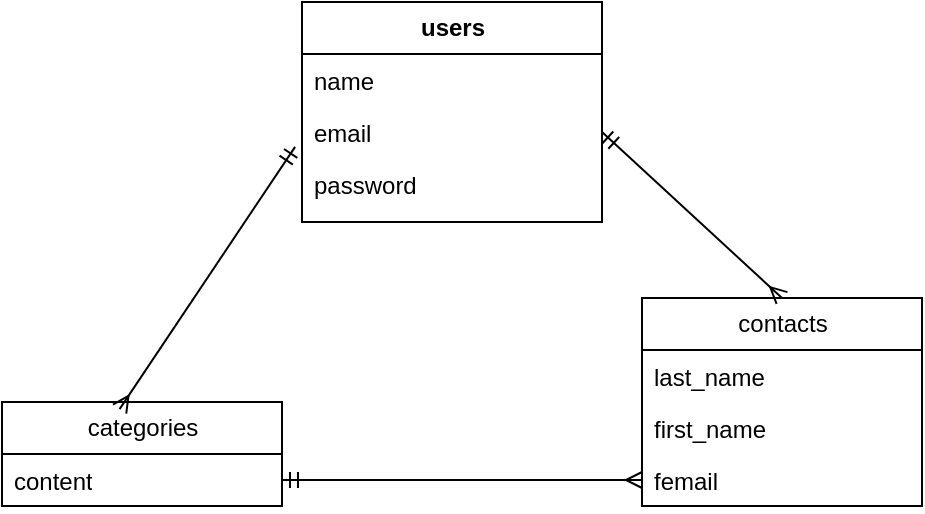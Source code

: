 <mxfile>
    <diagram id="JzDnLHJ1kASZumrvmB2Q" name="ページ1">
        <mxGraphModel dx="1454" dy="297" grid="1" gridSize="10" guides="1" tooltips="1" connect="1" arrows="0" fold="1" page="1" pageScale="1" pageWidth="827" pageHeight="1169" math="0" shadow="0">
            <root>
                <mxCell id="0"/>
                <mxCell id="1" parent="0"/>
                <mxCell id="iS74_rM6p2dVIhXpx9L2-13" value="categories" style="swimlane;fontStyle=0;childLayout=stackLayout;horizontal=1;startSize=26;fillColor=none;horizontalStack=0;resizeParent=1;resizeParentMax=0;resizeLast=0;collapsible=1;marginBottom=0;html=1;" vertex="1" parent="1">
                    <mxGeometry x="60" y="210" width="140" height="52" as="geometry"/>
                </mxCell>
                <mxCell id="iS74_rM6p2dVIhXpx9L2-14" value="content" style="text;strokeColor=none;fillColor=none;align=left;verticalAlign=top;spacingLeft=4;spacingRight=4;overflow=hidden;rotatable=0;points=[[0,0.5],[1,0.5]];portConstraint=eastwest;whiteSpace=wrap;html=1;" vertex="1" parent="iS74_rM6p2dVIhXpx9L2-13">
                    <mxGeometry y="26" width="140" height="26" as="geometry"/>
                </mxCell>
                <mxCell id="iS74_rM6p2dVIhXpx9L2-17" value="&lt;span class=&quot;notion-enable-hover&quot; data-token-index=&quot;0&quot; style=&quot;font-weight:600&quot;&gt;users&lt;/span&gt;" style="swimlane;fontStyle=0;childLayout=stackLayout;horizontal=1;startSize=26;fillColor=none;horizontalStack=0;resizeParent=1;resizeParentMax=0;resizeLast=0;collapsible=1;marginBottom=0;html=1;" vertex="1" parent="1">
                    <mxGeometry x="210" y="10" width="150" height="110" as="geometry"/>
                </mxCell>
                <mxCell id="iS74_rM6p2dVIhXpx9L2-18" value="name" style="text;strokeColor=none;fillColor=none;align=left;verticalAlign=top;spacingLeft=4;spacingRight=4;overflow=hidden;rotatable=0;points=[[0,0.5],[1,0.5]];portConstraint=eastwest;whiteSpace=wrap;html=1;" vertex="1" parent="iS74_rM6p2dVIhXpx9L2-17">
                    <mxGeometry y="26" width="150" height="26" as="geometry"/>
                </mxCell>
                <mxCell id="iS74_rM6p2dVIhXpx9L2-19" value="email" style="text;strokeColor=none;fillColor=none;align=left;verticalAlign=top;spacingLeft=4;spacingRight=4;overflow=hidden;rotatable=0;points=[[0,0.5],[1,0.5]];portConstraint=eastwest;whiteSpace=wrap;html=1;" vertex="1" parent="iS74_rM6p2dVIhXpx9L2-17">
                    <mxGeometry y="52" width="150" height="26" as="geometry"/>
                </mxCell>
                <mxCell id="iS74_rM6p2dVIhXpx9L2-20" value="password" style="text;strokeColor=none;fillColor=none;align=left;verticalAlign=top;spacingLeft=4;spacingRight=4;overflow=hidden;rotatable=0;points=[[0,0.5],[1,0.5]];portConstraint=eastwest;whiteSpace=wrap;html=1;" vertex="1" parent="iS74_rM6p2dVIhXpx9L2-17">
                    <mxGeometry y="78" width="150" height="32" as="geometry"/>
                </mxCell>
                <mxCell id="iS74_rM6p2dVIhXpx9L2-21" value="contacts" style="swimlane;fontStyle=0;childLayout=stackLayout;horizontal=1;startSize=26;fillColor=none;horizontalStack=0;resizeParent=1;resizeParentMax=0;resizeLast=0;collapsible=1;marginBottom=0;html=1;swimlaneLine=1;" vertex="1" parent="1">
                    <mxGeometry x="380" y="158" width="140" height="104" as="geometry"/>
                </mxCell>
                <mxCell id="iS74_rM6p2dVIhXpx9L2-22" value="last_name&lt;br&gt;&lt;br&gt;&lt;br&gt;&lt;br&gt;&lt;br&gt;&lt;br&gt;&lt;br&gt;&lt;br&gt;&lt;br&gt;&lt;br&gt;&lt;br&gt;&lt;br&gt;&lt;br&gt;&lt;br&gt;&lt;br&gt;&lt;br&gt;&lt;br&gt;&lt;br&gt;&lt;br&gt;&lt;br&gt;&lt;br&gt;&lt;br&gt;&lt;br&gt;&lt;br&gt;&lt;br&gt;&lt;br&gt;&lt;br&gt;&lt;br&gt;&lt;br&gt;&lt;br&gt;&lt;br&gt;&lt;br&gt;&lt;br&gt;&lt;br&gt;&lt;br&gt;&lt;br&gt;&lt;br&gt;&lt;br&gt;&lt;br&gt;&lt;br&gt;&lt;br&gt;&lt;br&gt;&lt;br&gt;&lt;br&gt;&lt;br&gt;&lt;br&gt;&lt;br&gt;&lt;br&gt;&lt;br&gt;&lt;br&gt;&lt;br&gt;&lt;br&gt;&lt;br&gt;&lt;br&gt;&lt;br&gt;&lt;br&gt;&lt;br&gt;&lt;br&gt;&lt;br&gt;&lt;br&gt;&lt;br&gt;&lt;br&gt;&lt;br&gt;&lt;br&gt;&lt;br&gt;&lt;br&gt;&lt;br&gt;&lt;br&gt;&lt;br&gt;&lt;br&gt;&lt;br&gt;&lt;br&gt;&lt;br&gt;&lt;br&gt;&lt;br&gt;&lt;br&gt;&lt;br&gt;&lt;br&gt;&lt;br&gt;&lt;br&gt;&lt;br&gt;&lt;br&gt;&lt;br&gt;&lt;br&gt;&lt;br&gt;&lt;br&gt;&lt;br&gt;&lt;br&gt;&lt;br&gt;&lt;br&gt;&lt;br&gt;&lt;br&gt;&lt;br&gt;&lt;br&gt;&lt;br&gt;&lt;br&gt;&lt;br&gt;&lt;br&gt;&lt;br&gt;&lt;br&gt;&lt;br&gt;&lt;br&gt;&lt;br&gt;&lt;br&gt;&lt;br&gt;&lt;br&gt;&lt;br&gt;&lt;br&gt;&lt;br&gt;&lt;table&gt;&lt;thead&gt;&lt;tr&gt;&lt;th&gt;カラム名&lt;/th&gt;&lt;th&gt;型&lt;/th&gt;&lt;th&gt;PRIMARY KEY&lt;/th&gt;&lt;th&gt;NOT NULL&lt;/th&gt;&lt;th&gt;FOREIGN KEY&lt;/th&gt;&lt;th&gt;補足&lt;/th&gt;&lt;/tr&gt;&lt;/thead&gt;&lt;tbody&gt;&lt;tr&gt;&lt;td&gt;id&lt;/td&gt;&lt;td&gt;bigint unsigned&lt;/td&gt;&lt;td&gt;◯&lt;/td&gt;&lt;td&gt;◯&lt;/td&gt;&lt;td&gt;&lt;/td&gt;&lt;td&gt;&lt;/td&gt;&lt;/tr&gt;&lt;tr&gt;&lt;td&gt;category_id&lt;/td&gt;&lt;td&gt;bigint unsigned&lt;/td&gt;&lt;td&gt;&lt;/td&gt;&lt;td&gt;◯&lt;/td&gt;&lt;td&gt;categories(id)&lt;/td&gt;&lt;td&gt;&lt;/td&gt;&lt;/tr&gt;&lt;tr&gt;&lt;td&gt;first_name&lt;/td&gt;&lt;td&gt;varchar(255)&lt;/td&gt;&lt;td&gt;&lt;/td&gt;&lt;td&gt;◯&lt;/td&gt;&lt;td&gt;&lt;/td&gt;&lt;td&gt;&lt;/td&gt;&lt;/tr&gt;&lt;tr&gt;&lt;td&gt;last_name&lt;/td&gt;&lt;td&gt;varchar(255)&lt;/td&gt;&lt;td&gt;&lt;/td&gt;&lt;td&gt;◯&lt;/td&gt;&lt;td&gt;&lt;/td&gt;&lt;td&gt;&lt;/td&gt;&lt;/tr&gt;&lt;tr&gt;&lt;td&gt;gender&lt;/td&gt;&lt;td&gt;tinyint&lt;/td&gt;&lt;td&gt;&lt;/td&gt;&lt;td&gt;◯&lt;/td&gt;&lt;td&gt;&lt;/td&gt;&lt;td&gt;1:男性 2:女性 3:その他&lt;/td&gt;&lt;/tr&gt;&lt;tr&gt;&lt;td&gt;email&lt;/td&gt;&lt;td&gt;varchar(255)&lt;/td&gt;&lt;td&gt;&lt;/td&gt;&lt;td&gt;◯&lt;/td&gt;&lt;td&gt;&lt;/td&gt;&lt;td&gt;&lt;/td&gt;&lt;/tr&gt;&lt;tr&gt;&lt;td&gt;tel&lt;/td&gt;&lt;td&gt;varchar(255)&lt;/td&gt;&lt;td&gt;&lt;/td&gt;&lt;td&gt;◯&lt;/td&gt;&lt;td&gt;&lt;/td&gt;&lt;td&gt;&lt;/td&gt;&lt;/tr&gt;&lt;tr&gt;&lt;td&gt;address&lt;/td&gt;&lt;td&gt;varchar(255)&lt;/td&gt;&lt;td&gt;&lt;/td&gt;&lt;td&gt;◯&lt;/td&gt;&lt;td&gt;&lt;/td&gt;&lt;td&gt;&lt;/td&gt;&lt;/tr&gt;&lt;tr&gt;&lt;td&gt;building&lt;/td&gt;&lt;td&gt;varchar(255)&lt;/td&gt;&lt;td&gt;&lt;/td&gt;&lt;td&gt;&lt;/td&gt;&lt;td&gt;&lt;/td&gt;&lt;td&gt;&lt;/td&gt;&lt;/tr&gt;&lt;tr&gt;&lt;td&gt;detail&lt;/td&gt;&lt;td&gt;text&lt;/td&gt;&lt;td&gt;&lt;/td&gt;&lt;td&gt;◯&lt;/td&gt;&lt;td&gt;&lt;/td&gt;&lt;td&gt;&lt;/td&gt;&lt;/tr&gt;&lt;tr&gt;&lt;td&gt;created_at&lt;/td&gt;&lt;td&gt;timestamp&lt;/td&gt;&lt;td&gt;&lt;/td&gt;&lt;td&gt;&lt;/td&gt;&lt;td&gt;&lt;/td&gt;&lt;td&gt;&lt;/td&gt;&lt;/tr&gt;&lt;tr&gt;&lt;td&gt;updated_at&lt;/td&gt;&lt;td&gt;timestamp&lt;/td&gt;&lt;td&gt;&lt;/td&gt;&lt;td&gt;&lt;/td&gt;&lt;td&gt;&lt;/td&gt;&lt;td&gt;&lt;/td&gt;&lt;/tr&gt;&lt;/tbody&gt;&lt;/table&gt;&lt;div&gt;&lt;br&gt;&lt;/div&gt;" style="text;strokeColor=none;fillColor=none;align=left;verticalAlign=top;spacingLeft=4;spacingRight=4;overflow=hidden;rotatable=0;points=[[0,0.5],[1,0.5]];portConstraint=eastwest;whiteSpace=wrap;html=1;" vertex="1" parent="iS74_rM6p2dVIhXpx9L2-21">
                    <mxGeometry y="26" width="140" height="26" as="geometry"/>
                </mxCell>
                <mxCell id="iS74_rM6p2dVIhXpx9L2-23" value="first_name" style="text;strokeColor=none;fillColor=none;align=left;verticalAlign=top;spacingLeft=4;spacingRight=4;overflow=hidden;rotatable=0;points=[[0,0.5],[1,0.5]];portConstraint=eastwest;whiteSpace=wrap;html=1;" vertex="1" parent="iS74_rM6p2dVIhXpx9L2-21">
                    <mxGeometry y="52" width="140" height="26" as="geometry"/>
                </mxCell>
                <mxCell id="iS74_rM6p2dVIhXpx9L2-24" value="femail&lt;div&gt;&lt;br&gt;&lt;/div&gt;&lt;div&gt;adjigh&lt;/div&gt;&lt;div&gt;&lt;br&gt;&lt;/div&gt;" style="text;strokeColor=none;fillColor=none;align=left;verticalAlign=top;spacingLeft=4;spacingRight=4;overflow=hidden;rotatable=0;points=[[0,0.5],[1,0.5]];portConstraint=eastwest;whiteSpace=wrap;html=1;" vertex="1" parent="iS74_rM6p2dVIhXpx9L2-21">
                    <mxGeometry y="78" width="140" height="26" as="geometry"/>
                </mxCell>
                <mxCell id="iS74_rM6p2dVIhXpx9L2-27" style="edgeStyle=none;html=1;exitX=1;exitY=0.5;exitDx=0;exitDy=0;entryX=0.5;entryY=0;entryDx=0;entryDy=0;endArrow=ERmany;endFill=0;startArrow=ERmandOne;startFill=0;" edge="1" parent="1" source="iS74_rM6p2dVIhXpx9L2-19" target="iS74_rM6p2dVIhXpx9L2-21">
                    <mxGeometry relative="1" as="geometry"/>
                </mxCell>
                <mxCell id="iS74_rM6p2dVIhXpx9L2-28" style="edgeStyle=none;html=1;entryX=0.42;entryY=0.069;entryDx=0;entryDy=0;entryPerimeter=0;exitX=-0.023;exitY=0.785;exitDx=0;exitDy=0;exitPerimeter=0;endArrow=ERmany;endFill=0;startArrow=ERmandOne;startFill=0;" edge="1" parent="1" source="iS74_rM6p2dVIhXpx9L2-19" target="iS74_rM6p2dVIhXpx9L2-13">
                    <mxGeometry relative="1" as="geometry"/>
                </mxCell>
                <mxCell id="iS74_rM6p2dVIhXpx9L2-29" style="edgeStyle=none;html=1;entryX=0;entryY=0.5;entryDx=0;entryDy=0;endArrow=ERmany;endFill=0;startArrow=ERmandOne;startFill=0;" edge="1" parent="1" source="iS74_rM6p2dVIhXpx9L2-14" target="iS74_rM6p2dVIhXpx9L2-24">
                    <mxGeometry relative="1" as="geometry"/>
                </mxCell>
            </root>
        </mxGraphModel>
    </diagram>
    <diagram id="J4OLx7kWupPX3nwNByQC" name="ページ2">
        <mxGraphModel dx="242" dy="563" grid="1" gridSize="10" guides="1" tooltips="1" connect="1" arrows="1" fold="1" page="1" pageScale="1" pageWidth="827" pageHeight="1169" math="0" shadow="0">
            <root>
                <mxCell id="0"/>
                <mxCell id="1" parent="0"/>
            </root>
        </mxGraphModel>
    </diagram>
</mxfile>